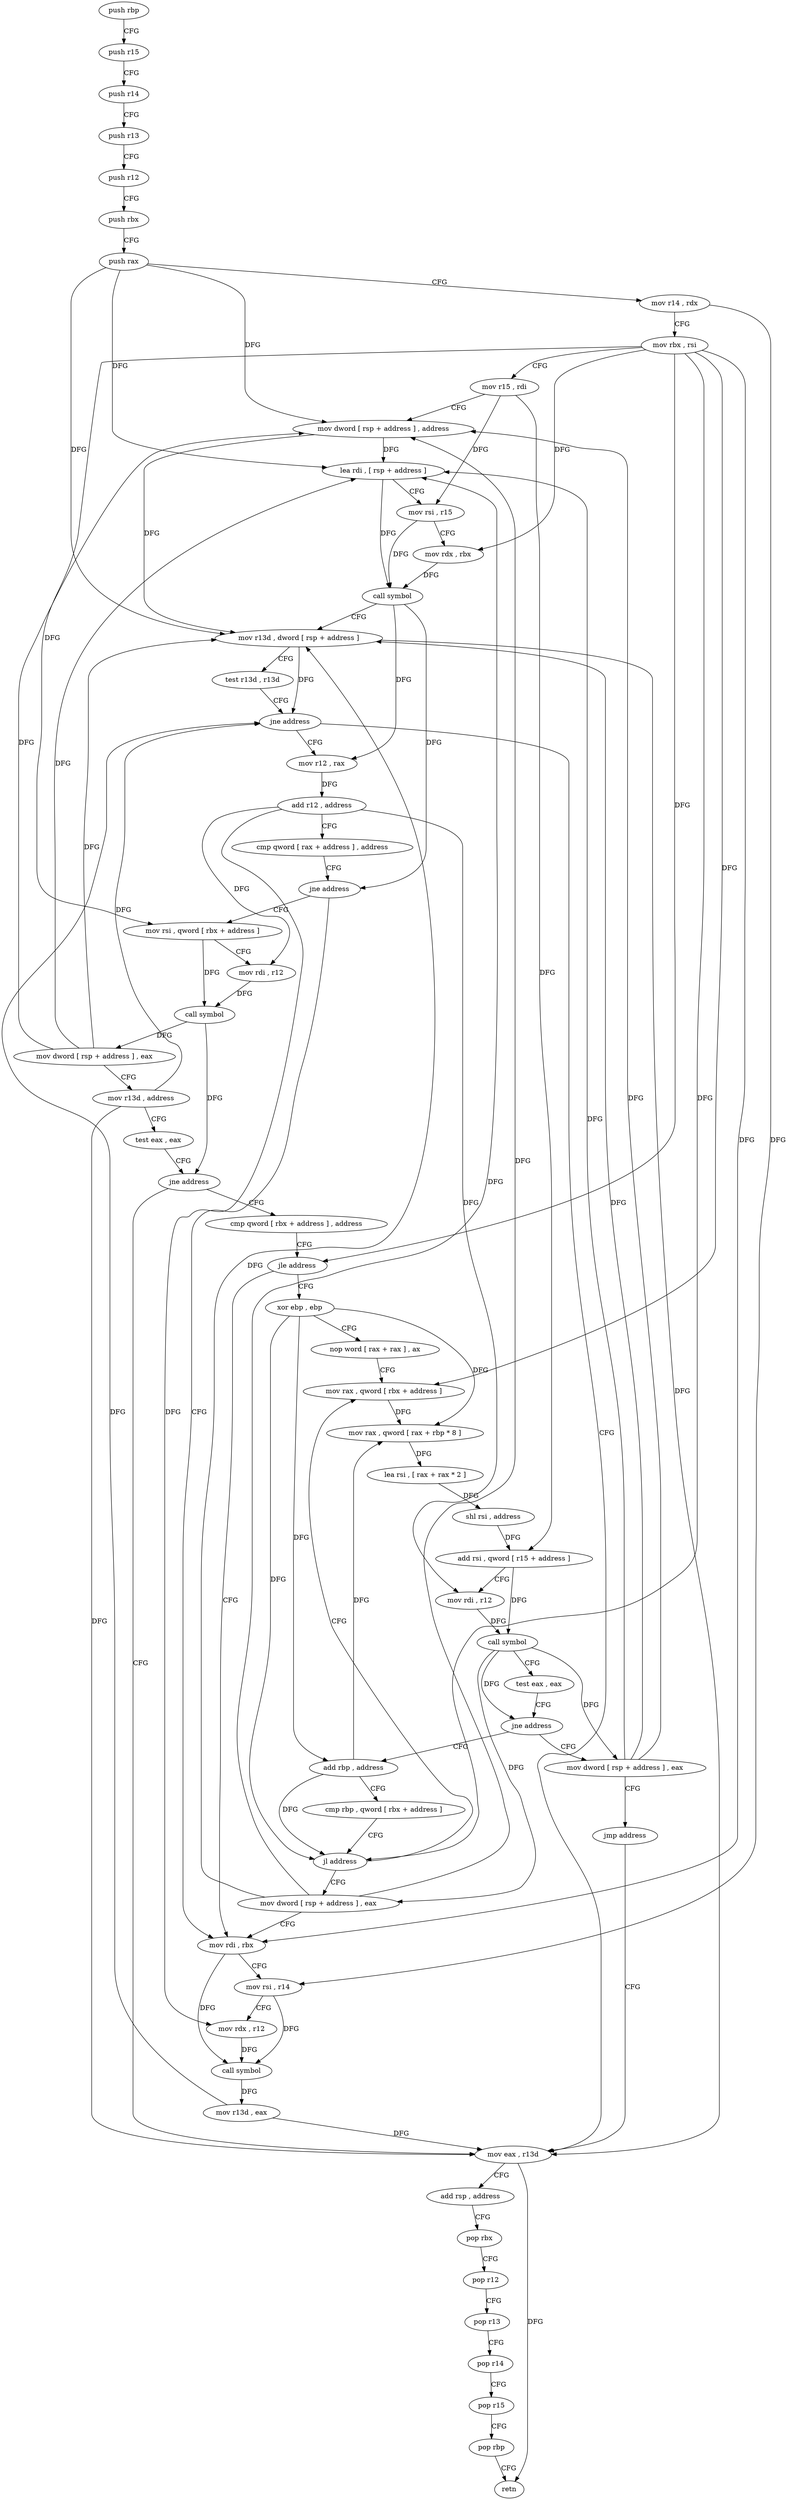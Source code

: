 digraph "func" {
"4260576" [label = "push rbp" ]
"4260577" [label = "push r15" ]
"4260579" [label = "push r14" ]
"4260581" [label = "push r13" ]
"4260583" [label = "push r12" ]
"4260585" [label = "push rbx" ]
"4260586" [label = "push rax" ]
"4260587" [label = "mov r14 , rdx" ]
"4260590" [label = "mov rbx , rsi" ]
"4260593" [label = "mov r15 , rdi" ]
"4260596" [label = "mov dword [ rsp + address ] , address" ]
"4260604" [label = "lea rdi , [ rsp + address ]" ]
"4260609" [label = "mov rsi , r15" ]
"4260612" [label = "mov rdx , rbx" ]
"4260615" [label = "call symbol" ]
"4260620" [label = "mov r13d , dword [ rsp + address ]" ]
"4260625" [label = "test r13d , r13d" ]
"4260628" [label = "jne address" ]
"4260751" [label = "mov eax , r13d" ]
"4260630" [label = "mov r12 , rax" ]
"4260754" [label = "add rsp , address" ]
"4260758" [label = "pop rbx" ]
"4260759" [label = "pop r12" ]
"4260761" [label = "pop r13" ]
"4260763" [label = "pop r14" ]
"4260765" [label = "pop r15" ]
"4260767" [label = "pop rbp" ]
"4260768" [label = "retn" ]
"4260633" [label = "add r12 , address" ]
"4260637" [label = "cmp qword [ rax + address ] , address" ]
"4260642" [label = "jne address" ]
"4260734" [label = "mov rdi , rbx" ]
"4260644" [label = "mov rsi , qword [ rbx + address ]" ]
"4260737" [label = "mov rsi , r14" ]
"4260740" [label = "mov rdx , r12" ]
"4260743" [label = "call symbol" ]
"4260748" [label = "mov r13d , eax" ]
"4260648" [label = "mov rdi , r12" ]
"4260651" [label = "call symbol" ]
"4260656" [label = "mov dword [ rsp + address ] , eax" ]
"4260660" [label = "mov r13d , address" ]
"4260666" [label = "test eax , eax" ]
"4260668" [label = "jne address" ]
"4260670" [label = "cmp qword [ rbx + address ] , address" ]
"4260675" [label = "jle address" ]
"4260677" [label = "xor ebp , ebp" ]
"4260679" [label = "nop word [ rax + rax ] , ax" ]
"4260688" [label = "mov rax , qword [ rbx + address ]" ]
"4260769" [label = "mov dword [ rsp + address ] , eax" ]
"4260773" [label = "jmp address" ]
"4260720" [label = "add rbp , address" ]
"4260724" [label = "cmp rbp , qword [ rbx + address ]" ]
"4260728" [label = "jl address" ]
"4260730" [label = "mov dword [ rsp + address ] , eax" ]
"4260692" [label = "mov rax , qword [ rax + rbp * 8 ]" ]
"4260696" [label = "lea rsi , [ rax + rax * 2 ]" ]
"4260700" [label = "shl rsi , address" ]
"4260704" [label = "add rsi , qword [ r15 + address ]" ]
"4260708" [label = "mov rdi , r12" ]
"4260711" [label = "call symbol" ]
"4260716" [label = "test eax , eax" ]
"4260718" [label = "jne address" ]
"4260576" -> "4260577" [ label = "CFG" ]
"4260577" -> "4260579" [ label = "CFG" ]
"4260579" -> "4260581" [ label = "CFG" ]
"4260581" -> "4260583" [ label = "CFG" ]
"4260583" -> "4260585" [ label = "CFG" ]
"4260585" -> "4260586" [ label = "CFG" ]
"4260586" -> "4260587" [ label = "CFG" ]
"4260586" -> "4260620" [ label = "DFG" ]
"4260586" -> "4260596" [ label = "DFG" ]
"4260586" -> "4260604" [ label = "DFG" ]
"4260587" -> "4260590" [ label = "CFG" ]
"4260587" -> "4260737" [ label = "DFG" ]
"4260590" -> "4260593" [ label = "CFG" ]
"4260590" -> "4260612" [ label = "DFG" ]
"4260590" -> "4260734" [ label = "DFG" ]
"4260590" -> "4260644" [ label = "DFG" ]
"4260590" -> "4260675" [ label = "DFG" ]
"4260590" -> "4260688" [ label = "DFG" ]
"4260590" -> "4260728" [ label = "DFG" ]
"4260593" -> "4260596" [ label = "CFG" ]
"4260593" -> "4260609" [ label = "DFG" ]
"4260593" -> "4260704" [ label = "DFG" ]
"4260596" -> "4260604" [ label = "DFG" ]
"4260596" -> "4260620" [ label = "DFG" ]
"4260604" -> "4260609" [ label = "CFG" ]
"4260604" -> "4260615" [ label = "DFG" ]
"4260609" -> "4260612" [ label = "CFG" ]
"4260609" -> "4260615" [ label = "DFG" ]
"4260612" -> "4260615" [ label = "DFG" ]
"4260615" -> "4260620" [ label = "CFG" ]
"4260615" -> "4260630" [ label = "DFG" ]
"4260615" -> "4260642" [ label = "DFG" ]
"4260620" -> "4260625" [ label = "CFG" ]
"4260620" -> "4260628" [ label = "DFG" ]
"4260620" -> "4260751" [ label = "DFG" ]
"4260625" -> "4260628" [ label = "CFG" ]
"4260628" -> "4260751" [ label = "CFG" ]
"4260628" -> "4260630" [ label = "CFG" ]
"4260751" -> "4260754" [ label = "CFG" ]
"4260751" -> "4260768" [ label = "DFG" ]
"4260630" -> "4260633" [ label = "DFG" ]
"4260754" -> "4260758" [ label = "CFG" ]
"4260758" -> "4260759" [ label = "CFG" ]
"4260759" -> "4260761" [ label = "CFG" ]
"4260761" -> "4260763" [ label = "CFG" ]
"4260763" -> "4260765" [ label = "CFG" ]
"4260765" -> "4260767" [ label = "CFG" ]
"4260767" -> "4260768" [ label = "CFG" ]
"4260633" -> "4260637" [ label = "CFG" ]
"4260633" -> "4260740" [ label = "DFG" ]
"4260633" -> "4260648" [ label = "DFG" ]
"4260633" -> "4260708" [ label = "DFG" ]
"4260637" -> "4260642" [ label = "CFG" ]
"4260642" -> "4260734" [ label = "CFG" ]
"4260642" -> "4260644" [ label = "CFG" ]
"4260734" -> "4260737" [ label = "CFG" ]
"4260734" -> "4260743" [ label = "DFG" ]
"4260644" -> "4260648" [ label = "CFG" ]
"4260644" -> "4260651" [ label = "DFG" ]
"4260737" -> "4260740" [ label = "CFG" ]
"4260737" -> "4260743" [ label = "DFG" ]
"4260740" -> "4260743" [ label = "DFG" ]
"4260743" -> "4260748" [ label = "DFG" ]
"4260748" -> "4260751" [ label = "DFG" ]
"4260748" -> "4260628" [ label = "DFG" ]
"4260648" -> "4260651" [ label = "DFG" ]
"4260651" -> "4260656" [ label = "DFG" ]
"4260651" -> "4260668" [ label = "DFG" ]
"4260656" -> "4260660" [ label = "CFG" ]
"4260656" -> "4260596" [ label = "DFG" ]
"4260656" -> "4260604" [ label = "DFG" ]
"4260656" -> "4260620" [ label = "DFG" ]
"4260660" -> "4260666" [ label = "CFG" ]
"4260660" -> "4260628" [ label = "DFG" ]
"4260660" -> "4260751" [ label = "DFG" ]
"4260666" -> "4260668" [ label = "CFG" ]
"4260668" -> "4260751" [ label = "CFG" ]
"4260668" -> "4260670" [ label = "CFG" ]
"4260670" -> "4260675" [ label = "CFG" ]
"4260675" -> "4260734" [ label = "CFG" ]
"4260675" -> "4260677" [ label = "CFG" ]
"4260677" -> "4260679" [ label = "CFG" ]
"4260677" -> "4260692" [ label = "DFG" ]
"4260677" -> "4260720" [ label = "DFG" ]
"4260677" -> "4260728" [ label = "DFG" ]
"4260679" -> "4260688" [ label = "CFG" ]
"4260688" -> "4260692" [ label = "DFG" ]
"4260769" -> "4260773" [ label = "CFG" ]
"4260769" -> "4260596" [ label = "DFG" ]
"4260769" -> "4260604" [ label = "DFG" ]
"4260769" -> "4260620" [ label = "DFG" ]
"4260773" -> "4260751" [ label = "CFG" ]
"4260720" -> "4260724" [ label = "CFG" ]
"4260720" -> "4260692" [ label = "DFG" ]
"4260720" -> "4260728" [ label = "DFG" ]
"4260724" -> "4260728" [ label = "CFG" ]
"4260728" -> "4260688" [ label = "CFG" ]
"4260728" -> "4260730" [ label = "CFG" ]
"4260730" -> "4260734" [ label = "CFG" ]
"4260730" -> "4260596" [ label = "DFG" ]
"4260730" -> "4260604" [ label = "DFG" ]
"4260730" -> "4260620" [ label = "DFG" ]
"4260692" -> "4260696" [ label = "DFG" ]
"4260696" -> "4260700" [ label = "DFG" ]
"4260700" -> "4260704" [ label = "DFG" ]
"4260704" -> "4260708" [ label = "CFG" ]
"4260704" -> "4260711" [ label = "DFG" ]
"4260708" -> "4260711" [ label = "DFG" ]
"4260711" -> "4260716" [ label = "CFG" ]
"4260711" -> "4260718" [ label = "DFG" ]
"4260711" -> "4260769" [ label = "DFG" ]
"4260711" -> "4260730" [ label = "DFG" ]
"4260716" -> "4260718" [ label = "CFG" ]
"4260718" -> "4260769" [ label = "CFG" ]
"4260718" -> "4260720" [ label = "CFG" ]
}
